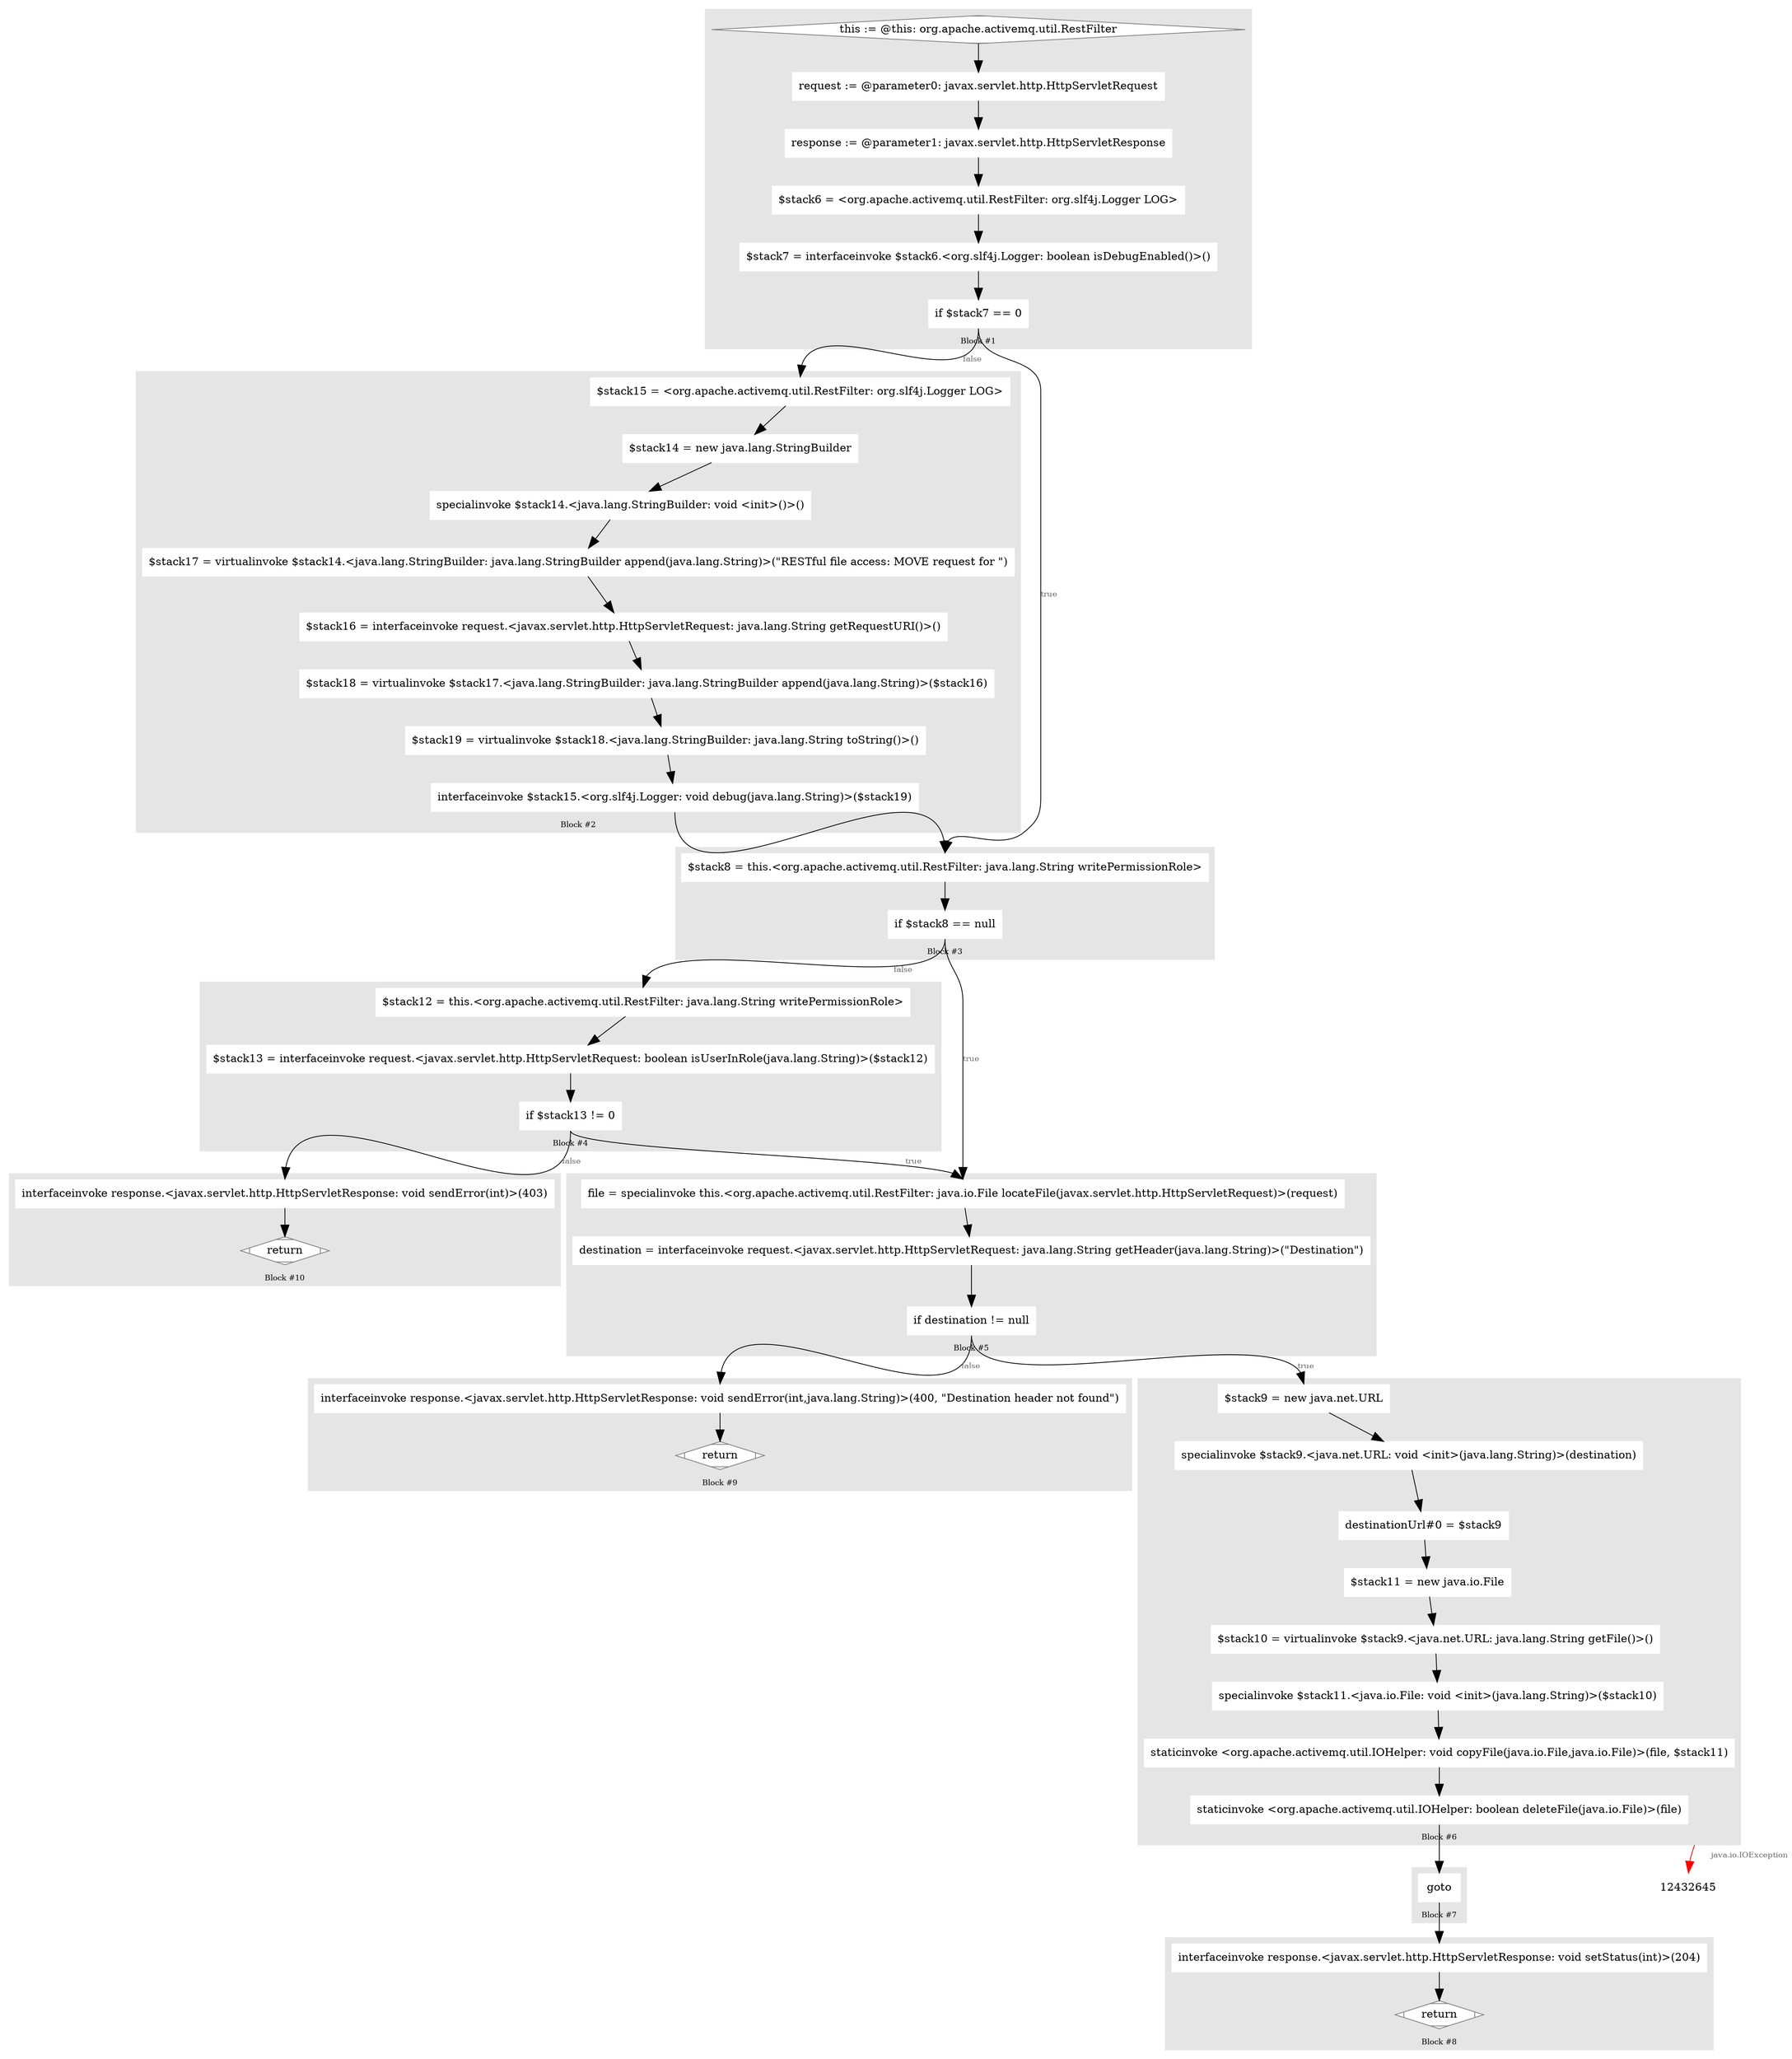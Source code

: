 digraph G {
	compound=true
	labelloc=b
	style=filled
	color=gray90
	node [shape=box,style=filled,color=white]
	edge [fontsize=10,arrowsize=1.5,fontcolor=grey40]
	fontsize=10

//  lines [104: 104] 
	subgraph cluster_2422283 { 
		label = "Block #1"
		7688699[label="this := @this: org.apache.activemq.util.RestFilter",shape=Mdiamond,color=grey50,fillcolor=white]
		31596604[label="request := @parameter0: javax.servlet.http.HttpServletRequest"]
		16699734[label="response := @parameter1: javax.servlet.http.HttpServletResponse"]
		19717364[label="$stack6 = &lt;org.apache.activemq.util.RestFilter: org.slf4j.Logger LOG&gt;"]
		30320923[label="$stack7 = interfaceinvoke $stack6.&lt;org.slf4j.Logger: boolean isDebugEnabled()&gt;()"]
		28270005[label="if $stack7 == 0"]

		7688699 -> 31596604 -> 16699734 -> 19717364 -> 30320923 -> 28270005
	}
	28270005:s -> 25202481:n[label="false"]
	28270005:s -> 26240279:n[label="true"]

//  lines [105: 105] 
	subgraph cluster_11003494 { 
		label = "Block #2"
		25202481[label="$stack15 = &lt;org.apache.activemq.util.RestFilter: org.slf4j.Logger LOG&gt;"]
		12674827[label="$stack14 = new java.lang.StringBuilder"]
		22505839[label="specialinvoke $stack14.&lt;java.lang.StringBuilder: void &lt;init&gt;()&gt;()"]
		28449641[label="$stack17 = virtualinvoke $stack14.&lt;java.lang.StringBuilder: java.lang.StringBuilder append(java.lang.String)&gt;(&quot;RESTful file access: MOVE request for &quot;)"]
		13826660[label="$stack16 = interfaceinvoke request.&lt;javax.servlet.http.HttpServletRequest: java.lang.String getRequestURI()&gt;()"]
		24020267[label="$stack18 = virtualinvoke $stack17.&lt;java.lang.StringBuilder: java.lang.StringBuilder append(java.lang.String)&gt;($stack16)"]
		28144878[label="$stack19 = virtualinvoke $stack18.&lt;java.lang.StringBuilder: java.lang.String toString()&gt;()"]
		30610549[label="interfaceinvoke $stack15.&lt;org.slf4j.Logger: void debug(java.lang.String)&gt;($stack19)"]

		25202481 -> 12674827 -> 22505839 -> 28449641 -> 13826660 -> 24020267 -> 28144878 -> 30610549
	}
	30610549:s -> 26240279:n

//  lines [108: 108] 
	subgraph cluster_4817757 { 
		label = "Block #3"
		26240279[label="$stack8 = this.&lt;org.apache.activemq.util.RestFilter: java.lang.String writePermissionRole&gt;"]
		11866710[label="if $stack8 == null"]

		26240279 -> 11866710
	}
	11866710:s -> 9597864:n[label="false"]
	11866710:s -> 8864840:n[label="true"]

//  lines [108: 108] 
	subgraph cluster_8729189 { 
		label = "Block #4"
		9597864[label="$stack12 = this.&lt;org.apache.activemq.util.RestFilter: java.lang.String writePermissionRole&gt;"]
		30582760[label="$stack13 = interfaceinvoke request.&lt;javax.servlet.http.HttpServletRequest: boolean isUserInRole(java.lang.String)&gt;($stack12)"]
		8199481[label="if $stack13 != 0"]

		9597864 -> 30582760 -> 8199481
	}
	8199481:s -> 18524506:n[label="false"]
	8199481:s -> 8864840:n[label="true"]

//  lines [113: 116] 
	subgraph cluster_1554358 { 
		label = "Block #5"
		8864840[label="file = specialinvoke this.&lt;org.apache.activemq.util.RestFilter: java.io.File locateFile(javax.servlet.http.HttpServletRequest)&gt;(request)"]
		27742284[label="destination = interfaceinvoke request.&lt;javax.servlet.http.HttpServletRequest: java.lang.String getHeader(java.lang.String)&gt;(&quot;Destination&quot;)"]
		26030327[label="if destination != null"]

		8864840 -> 27742284 -> 26030327
	}
	26030327:s -> 7090514:n[label="false"]
	26030327:s -> 25300561:n[label="true"]

//  lines [122: 124] 
	subgraph cluster_21894472 { 
		label = "Block #6"
		25300561[label="$stack9 = new java.net.URL"]
		4443432[label="specialinvoke $stack9.&lt;java.net.URL: void &lt;init&gt;(java.lang.String)&gt;(destination)"]
		14157356[label="destinationUrl#0 = $stack9"]
		26628595[label="$stack11 = new java.io.File"]
		18067775[label="$stack10 = virtualinvoke $stack9.&lt;java.net.URL: java.lang.String getFile()&gt;()"]
		15115869[label="specialinvoke $stack11.&lt;java.io.File: void &lt;init&gt;(java.lang.String)&gt;($stack10)"]
		2642469[label="staticinvoke &lt;org.apache.activemq.util.IOHelper: void copyFile(java.io.File,java.io.File)&gt;(file, $stack11)"]
		28691712[label="staticinvoke &lt;org.apache.activemq.util.IOHelper: boolean deleteFile(java.io.File)&gt;(file)"]

		25300561 -> 4443432 -> 14157356 -> 26628595 -> 18067775 -> 15115869 -> 2642469 -> 28691712
	}
	28691712:s -> 31208347:n
	//exceptional edges 
	28691712:e -> 12432645:n [label="	java.io.IOException"color=red,ltail="cluster_21894472"]

//  lines [132: 132] 
	subgraph cluster_21298209 { 
		label = "Block #7"
		31208347[label="goto"]
	}
	31208347:s -> 24346938:n

//  lines [134: 136] 
	subgraph cluster_7510814 { 
		label = "Block #8"
		24346938[label="interfaceinvoke response.&lt;javax.servlet.http.HttpServletResponse: void setStatus(int)&gt;(204)"]
		18999315[label="return",shape=Mdiamond,color=grey50,fillcolor=white]

		24346938 -> 18999315
	}

//  lines [117: 118] 
	subgraph cluster_7372342 { 
		label = "Block #9"
		7090514[label="interfaceinvoke response.&lt;javax.servlet.http.HttpServletResponse: void sendError(int,java.lang.String)&gt;(400, &quot;Destination header not found&quot;)"]
		11834534[label="return",shape=Mdiamond,color=grey50,fillcolor=white]

		7090514 -> 11834534
	}

//  lines [109: 110] 
	subgraph cluster_17139697 { 
		label = "Block #10"
		18524506[label="interfaceinvoke response.&lt;javax.servlet.http.HttpServletResponse: void sendError(int)&gt;(403)"]
		30504695[label="return",shape=Mdiamond,color=grey50,fillcolor=white]

		18524506 -> 30504695
	}

}